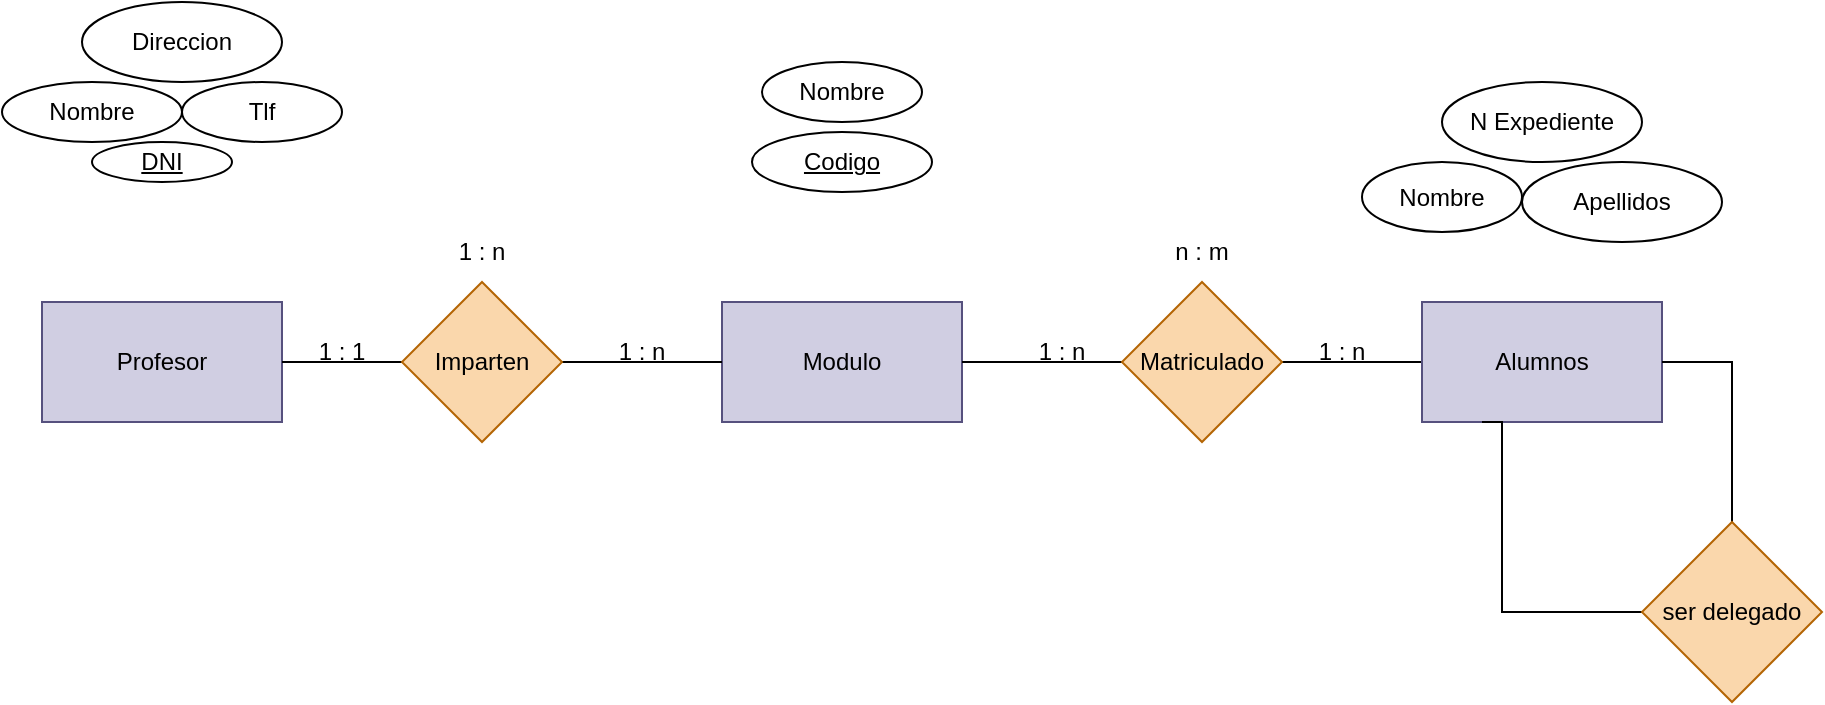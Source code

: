 <mxfile version="21.8.2" type="github">
  <diagram name="Página-1" id="jzt9VuSJutz7xsv2cdAf">
    <mxGraphModel dx="1761" dy="818" grid="1" gridSize="10" guides="1" tooltips="1" connect="1" arrows="1" fold="1" page="1" pageScale="1" pageWidth="827" pageHeight="1169" math="0" shadow="0">
      <root>
        <mxCell id="0" />
        <mxCell id="1" parent="0" />
        <mxCell id="pSZyWVPSI68-gmUVEjRg-7" style="edgeStyle=orthogonalEdgeStyle;rounded=0;orthogonalLoop=1;jettySize=auto;html=1;entryX=0;entryY=0.5;entryDx=0;entryDy=0;endArrow=none;endFill=0;" edge="1" parent="1" source="pSZyWVPSI68-gmUVEjRg-5" target="pSZyWVPSI68-gmUVEjRg-3">
          <mxGeometry relative="1" as="geometry" />
        </mxCell>
        <mxCell id="pSZyWVPSI68-gmUVEjRg-1" value="&lt;div&gt;Modulo&lt;br&gt;&lt;/div&gt;" style="rounded=0;whiteSpace=wrap;html=1;fillColor=#d0cee2;strokeColor=#56517e;" vertex="1" parent="1">
          <mxGeometry x="350" y="330" width="120" height="60" as="geometry" />
        </mxCell>
        <mxCell id="pSZyWVPSI68-gmUVEjRg-6" style="edgeStyle=orthogonalEdgeStyle;rounded=0;orthogonalLoop=1;jettySize=auto;html=1;endArrow=none;endFill=0;" edge="1" parent="1" source="pSZyWVPSI68-gmUVEjRg-4" target="pSZyWVPSI68-gmUVEjRg-1">
          <mxGeometry relative="1" as="geometry" />
        </mxCell>
        <mxCell id="pSZyWVPSI68-gmUVEjRg-2" value="Profesor" style="rounded=0;whiteSpace=wrap;html=1;fillColor=#d0cee2;strokeColor=#56517e;" vertex="1" parent="1">
          <mxGeometry x="10" y="330" width="120" height="60" as="geometry" />
        </mxCell>
        <mxCell id="pSZyWVPSI68-gmUVEjRg-3" value="Alumnos" style="rounded=0;whiteSpace=wrap;html=1;fillColor=#d0cee2;strokeColor=#56517e;" vertex="1" parent="1">
          <mxGeometry x="700" y="330" width="120" height="60" as="geometry" />
        </mxCell>
        <mxCell id="pSZyWVPSI68-gmUVEjRg-10" value="Nombre" style="ellipse;whiteSpace=wrap;html=1;align=center;" vertex="1" parent="1">
          <mxGeometry x="-10" y="220" width="90" height="30" as="geometry" />
        </mxCell>
        <mxCell id="pSZyWVPSI68-gmUVEjRg-11" value="Direccion" style="ellipse;whiteSpace=wrap;html=1;align=center;" vertex="1" parent="1">
          <mxGeometry x="30" y="180" width="100" height="40" as="geometry" />
        </mxCell>
        <mxCell id="pSZyWVPSI68-gmUVEjRg-12" value="Tlf" style="ellipse;whiteSpace=wrap;html=1;align=center;" vertex="1" parent="1">
          <mxGeometry x="80" y="220" width="80" height="30" as="geometry" />
        </mxCell>
        <mxCell id="pSZyWVPSI68-gmUVEjRg-13" value="DNI" style="ellipse;whiteSpace=wrap;html=1;align=center;fontStyle=4;" vertex="1" parent="1">
          <mxGeometry x="35" y="250" width="70" height="20" as="geometry" />
        </mxCell>
        <mxCell id="pSZyWVPSI68-gmUVEjRg-14" value="Codigo" style="ellipse;whiteSpace=wrap;html=1;align=center;fontStyle=4;" vertex="1" parent="1">
          <mxGeometry x="365" y="245" width="90" height="30" as="geometry" />
        </mxCell>
        <mxCell id="pSZyWVPSI68-gmUVEjRg-15" value="Nombre" style="ellipse;whiteSpace=wrap;html=1;align=center;" vertex="1" parent="1">
          <mxGeometry x="370" y="210" width="80" height="30" as="geometry" />
        </mxCell>
        <mxCell id="pSZyWVPSI68-gmUVEjRg-17" value="N Expediente" style="ellipse;whiteSpace=wrap;html=1;align=center;" vertex="1" parent="1">
          <mxGeometry x="710" y="220" width="100" height="40" as="geometry" />
        </mxCell>
        <mxCell id="pSZyWVPSI68-gmUVEjRg-18" value="Nombre" style="ellipse;whiteSpace=wrap;html=1;align=center;" vertex="1" parent="1">
          <mxGeometry x="670" y="260" width="80" height="35" as="geometry" />
        </mxCell>
        <mxCell id="pSZyWVPSI68-gmUVEjRg-19" value="Apellidos" style="ellipse;whiteSpace=wrap;html=1;align=center;" vertex="1" parent="1">
          <mxGeometry x="750" y="260" width="100" height="40" as="geometry" />
        </mxCell>
        <mxCell id="pSZyWVPSI68-gmUVEjRg-20" value="" style="edgeStyle=orthogonalEdgeStyle;rounded=0;orthogonalLoop=1;jettySize=auto;html=1;endArrow=none;endFill=0;" edge="1" parent="1" source="pSZyWVPSI68-gmUVEjRg-2" target="pSZyWVPSI68-gmUVEjRg-4">
          <mxGeometry relative="1" as="geometry">
            <mxPoint x="130" y="360" as="sourcePoint" />
            <mxPoint x="350" y="360" as="targetPoint" />
          </mxGeometry>
        </mxCell>
        <mxCell id="pSZyWVPSI68-gmUVEjRg-4" value="Imparten" style="rhombus;whiteSpace=wrap;html=1;fillColor=#fad7ac;strokeColor=#b46504;" vertex="1" parent="1">
          <mxGeometry x="190" y="320" width="80" height="80" as="geometry" />
        </mxCell>
        <mxCell id="pSZyWVPSI68-gmUVEjRg-21" value="1 : n" style="text;html=1;strokeColor=none;fillColor=none;align=center;verticalAlign=middle;whiteSpace=wrap;rounded=0;" vertex="1" parent="1">
          <mxGeometry x="280" y="340" width="60" height="30" as="geometry" />
        </mxCell>
        <mxCell id="pSZyWVPSI68-gmUVEjRg-22" value="1 : 1" style="text;html=1;strokeColor=none;fillColor=none;align=center;verticalAlign=middle;whiteSpace=wrap;rounded=0;" vertex="1" parent="1">
          <mxGeometry x="130" y="340" width="60" height="30" as="geometry" />
        </mxCell>
        <mxCell id="pSZyWVPSI68-gmUVEjRg-23" value="" style="edgeStyle=orthogonalEdgeStyle;rounded=0;orthogonalLoop=1;jettySize=auto;html=1;entryX=0;entryY=0.5;entryDx=0;entryDy=0;endArrow=none;endFill=0;" edge="1" parent="1" source="pSZyWVPSI68-gmUVEjRg-1" target="pSZyWVPSI68-gmUVEjRg-5">
          <mxGeometry relative="1" as="geometry">
            <mxPoint x="470" y="360" as="sourcePoint" />
            <mxPoint x="700" y="360" as="targetPoint" />
          </mxGeometry>
        </mxCell>
        <mxCell id="pSZyWVPSI68-gmUVEjRg-5" value="Matriculado" style="rhombus;whiteSpace=wrap;html=1;fillColor=#fad7ac;strokeColor=#b46504;" vertex="1" parent="1">
          <mxGeometry x="550" y="320" width="80" height="80" as="geometry" />
        </mxCell>
        <mxCell id="pSZyWVPSI68-gmUVEjRg-24" value="1 : n" style="text;html=1;strokeColor=none;fillColor=none;align=center;verticalAlign=middle;whiteSpace=wrap;rounded=0;" vertex="1" parent="1">
          <mxGeometry x="490" y="340" width="60" height="30" as="geometry" />
        </mxCell>
        <mxCell id="pSZyWVPSI68-gmUVEjRg-26" value="n : m" style="text;html=1;strokeColor=none;fillColor=none;align=center;verticalAlign=middle;whiteSpace=wrap;rounded=0;" vertex="1" parent="1">
          <mxGeometry x="560" y="290" width="60" height="30" as="geometry" />
        </mxCell>
        <mxCell id="pSZyWVPSI68-gmUVEjRg-27" value="1 : n" style="text;html=1;strokeColor=none;fillColor=none;align=center;verticalAlign=middle;whiteSpace=wrap;rounded=0;" vertex="1" parent="1">
          <mxGeometry x="630" y="340" width="60" height="30" as="geometry" />
        </mxCell>
        <mxCell id="pSZyWVPSI68-gmUVEjRg-28" value="1 : n" style="text;html=1;strokeColor=none;fillColor=none;align=center;verticalAlign=middle;whiteSpace=wrap;rounded=0;" vertex="1" parent="1">
          <mxGeometry x="200" y="290" width="60" height="30" as="geometry" />
        </mxCell>
        <mxCell id="pSZyWVPSI68-gmUVEjRg-32" style="edgeStyle=orthogonalEdgeStyle;rounded=0;orthogonalLoop=1;jettySize=auto;html=1;entryX=1;entryY=0.5;entryDx=0;entryDy=0;endArrow=none;endFill=0;" edge="1" parent="1" source="pSZyWVPSI68-gmUVEjRg-31" target="pSZyWVPSI68-gmUVEjRg-3">
          <mxGeometry relative="1" as="geometry" />
        </mxCell>
        <mxCell id="pSZyWVPSI68-gmUVEjRg-34" style="edgeStyle=orthogonalEdgeStyle;rounded=0;orthogonalLoop=1;jettySize=auto;html=1;entryX=0.25;entryY=1;entryDx=0;entryDy=0;endArrow=none;endFill=0;" edge="1" parent="1" source="pSZyWVPSI68-gmUVEjRg-31" target="pSZyWVPSI68-gmUVEjRg-3">
          <mxGeometry relative="1" as="geometry">
            <Array as="points">
              <mxPoint x="740" y="485" />
              <mxPoint x="740" y="390" />
            </Array>
          </mxGeometry>
        </mxCell>
        <mxCell id="pSZyWVPSI68-gmUVEjRg-31" value="ser delegado" style="rhombus;whiteSpace=wrap;html=1;fillColor=#fad7ac;strokeColor=#b46504;" vertex="1" parent="1">
          <mxGeometry x="810" y="440" width="90" height="90" as="geometry" />
        </mxCell>
      </root>
    </mxGraphModel>
  </diagram>
</mxfile>
